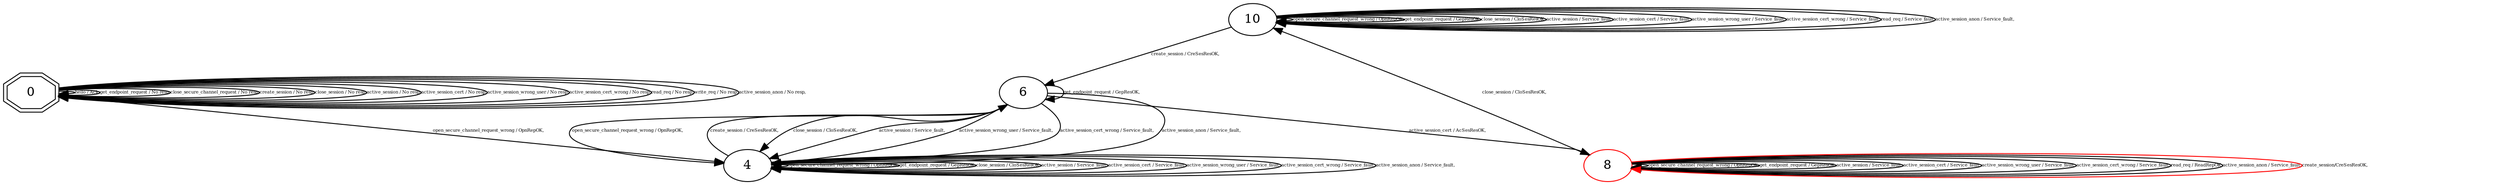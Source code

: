 digraph "Automata" { 
	 "10_1_false" [shape=ellipse,style=filled,fillcolor=white,URL="10",label="10"];
	 "0_1_false" [shape=doubleoctagon,style=filled,fillcolor=white,URL="0",label="0"];
	 "4_1_false" [shape=ellipse,style=filled,fillcolor=white,URL="4",label="4"];
	 "6_1_false" [shape=ellipse,style=filled,fillcolor=white,URL="6",label="6"];
	 "8_1_false" [shape=ellipse,style=filled,fillcolor=white,URL="8",label="8",color=red];
	 "8_1_false"->"8_1_false" [fontsize=5,label="open_secure_channel_request_wrong / OpnRepOK,"];
	 "8_1_false"->"8_1_false" [fontsize=5,label="get_endpoint_request / GepResOK,"];
	 "8_1_false"->"8_1_false" [fontsize=5,label="active_session / Service_fault,"];
	 "8_1_false"->"8_1_false" [fontsize=5,label="active_session_cert / Service_fault,"];
	 "8_1_false"->"8_1_false" [fontsize=5,label="active_session_wrong_user / Service_fault,"];
	 "8_1_false"->"8_1_false" [fontsize=5,label="active_session_cert_wrong / Service_fault,"];
	 "8_1_false"->"8_1_false" [fontsize=5,label="read_req / ReadRepOK,"];
	 "8_1_false"->"8_1_false" [fontsize=5,label="active_session_anon / Service_fault,"];
	 "8_1_false"->"10_1_false" [fontsize=5,label="close_session / CloSesResOK,"];
	 "6_1_false"->"6_1_false" [fontsize=5,label="get_endpoint_request / GepResOK,"];
	 "6_1_false"->"8_1_false" [fontsize=5,label="active_session_cert / AcSesResOK,"];
	 "6_1_false"->"4_1_false" [fontsize=5,label="open_secure_channel_request_wrong / OpnRepOK,"];
	 "6_1_false"->"4_1_false" [fontsize=5,label="close_session / CloSesResOK,"];
	 "6_1_false"->"4_1_false" [fontsize=5,label="active_session / Service_fault,"];
	 "6_1_false"->"4_1_false" [fontsize=5,label="active_session_wrong_user / Service_fault,"];
	 "6_1_false"->"4_1_false" [fontsize=5,label="active_session_cert_wrong / Service_fault,"];
	 "6_1_false"->"4_1_false" [fontsize=5,label="active_session_anon / Service_fault,"];
	 "4_1_false"->"6_1_false" [fontsize=5,label="create_session / CreSesResOK,"];
	 "4_1_false"->"4_1_false" [fontsize=5,label="open_secure_channel_request_wrong / OpnRepOK,"];
	 "4_1_false"->"4_1_false" [fontsize=5,label="get_endpoint_request / GepResOK,"];
	 "4_1_false"->"4_1_false" [fontsize=5,label="close_session / CloSesResOK,"];
	 "4_1_false"->"4_1_false" [fontsize=5,label="active_session / Service_fault,"];
	 "4_1_false"->"4_1_false" [fontsize=5,label="active_session_cert / Service_fault,"];
	 "4_1_false"->"4_1_false" [fontsize=5,label="active_session_wrong_user / Service_fault,"];
	 "4_1_false"->"4_1_false" [fontsize=5,label="active_session_cert_wrong / Service_fault,"];
	 "4_1_false"->"4_1_false" [fontsize=5,label="active_session_anon / Service_fault,"];
	 "10_1_false"->"10_1_false" [fontsize=5,label="open_secure_channel_request_wrong / OpnRepOK,"];
	 "10_1_false"->"10_1_false" [fontsize=5,label="get_endpoint_request / GepResOK,"];
	 "10_1_false"->"10_1_false" [fontsize=5,label="close_session / CloSesResOK,"];
	 "10_1_false"->"10_1_false" [fontsize=5,label="active_session / Service_fault,"];
	 "10_1_false"->"10_1_false" [fontsize=5,label="active_session_cert / Service_fault,"];
	 "10_1_false"->"10_1_false" [fontsize=5,label="active_session_wrong_user / Service_fault,"];
	 "10_1_false"->"10_1_false" [fontsize=5,label="active_session_cert_wrong / Service_fault,"];
	 "10_1_false"->"10_1_false" [fontsize=5,label="read_req / Service_fault,"];
	 "10_1_false"->"10_1_false" [fontsize=5,label="active_session_anon / Service_fault,"];
	 "10_1_false"->"6_1_false" [fontsize=5,label="create_session / CreSesResOK,"];
	 "0_1_false"->"0_1_false" [fontsize=5,label="hello / Ack,"];
	 "0_1_false"->"0_1_false" [fontsize=5,label="get_endpoint_request / No resp,"];
	 "0_1_false"->"0_1_false" [fontsize=5,label="close_secure_channel_request / No resp,"];
	 "0_1_false"->"0_1_false" [fontsize=5,label="create_session / No resp,"];
	 "0_1_false"->"0_1_false" [fontsize=5,label="close_session / No resp,"];
	 "0_1_false"->"0_1_false" [fontsize=5,label="active_session / No resp,"];
	 "0_1_false"->"0_1_false" [fontsize=5,label="active_session_cert / No resp,"];
	 "0_1_false"->"0_1_false" [fontsize=5,label="active_session_wrong_user / No resp,"];
	 "0_1_false"->"0_1_false" [fontsize=5,label="active_session_cert_wrong / No resp,"];
	 "0_1_false"->"0_1_false" [fontsize=5,label="read_req / No resp,"];
	 "0_1_false"->"0_1_false" [fontsize=5,label="write_req / No resp,"];
	 "0_1_false"->"0_1_false" [fontsize=5,label="active_session_anon / No resp,"];
	 "0_1_false"->"4_1_false" [fontsize=5,label="open_secure_channel_request_wrong / OpnRepOK,"];
	"8_1_false"->"8_1_false"[color=red,label="create_session/CreSesResOK,",fontsize=5];}

